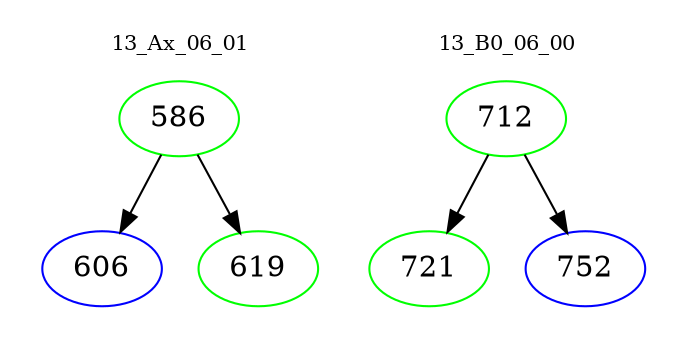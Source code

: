 digraph{
subgraph cluster_0 {
color = white
label = "13_Ax_06_01";
fontsize=10;
T0_586 [label="586", color="green"]
T0_586 -> T0_606 [color="black"]
T0_606 [label="606", color="blue"]
T0_586 -> T0_619 [color="black"]
T0_619 [label="619", color="green"]
}
subgraph cluster_1 {
color = white
label = "13_B0_06_00";
fontsize=10;
T1_712 [label="712", color="green"]
T1_712 -> T1_721 [color="black"]
T1_721 [label="721", color="green"]
T1_712 -> T1_752 [color="black"]
T1_752 [label="752", color="blue"]
}
}
